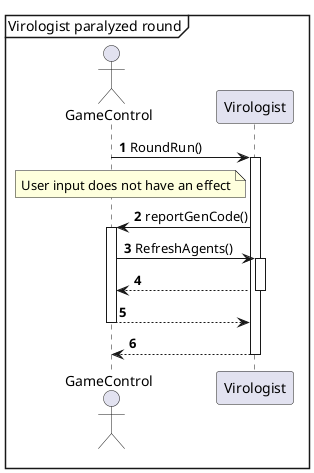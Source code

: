 @startuml
'https://plantuml.com/sequence-diagram

autonumber

mainframe Virologist paralyzed round

actor GameControl
GameControl -> Virologist: RoundRun()
note left of Virologist
User input does not have an effect
end note
Activate Virologist
Virologist->GameControl:reportGenCode()
Activate GameControl
GameControl->Virologist: RefreshAgents()
Activate Virologist
Virologist-->GameControl
deactivate Virologist
GameControl-->Virologist
deactivate GameControl
Virologist-->GameControl
Deactivate Virologist

@enduml